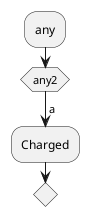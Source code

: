 {
  "sha1": "jqf2fuht5hb3igz5pva4ib2atby63dd",
  "insertion": {
    "when": "2024-06-03T18:59:32.090Z",
    "user": "plantuml@gmail.com"
  }
}
@startuml
:any;
switch (any2)
case (a)
        :Charged;
@enduml
